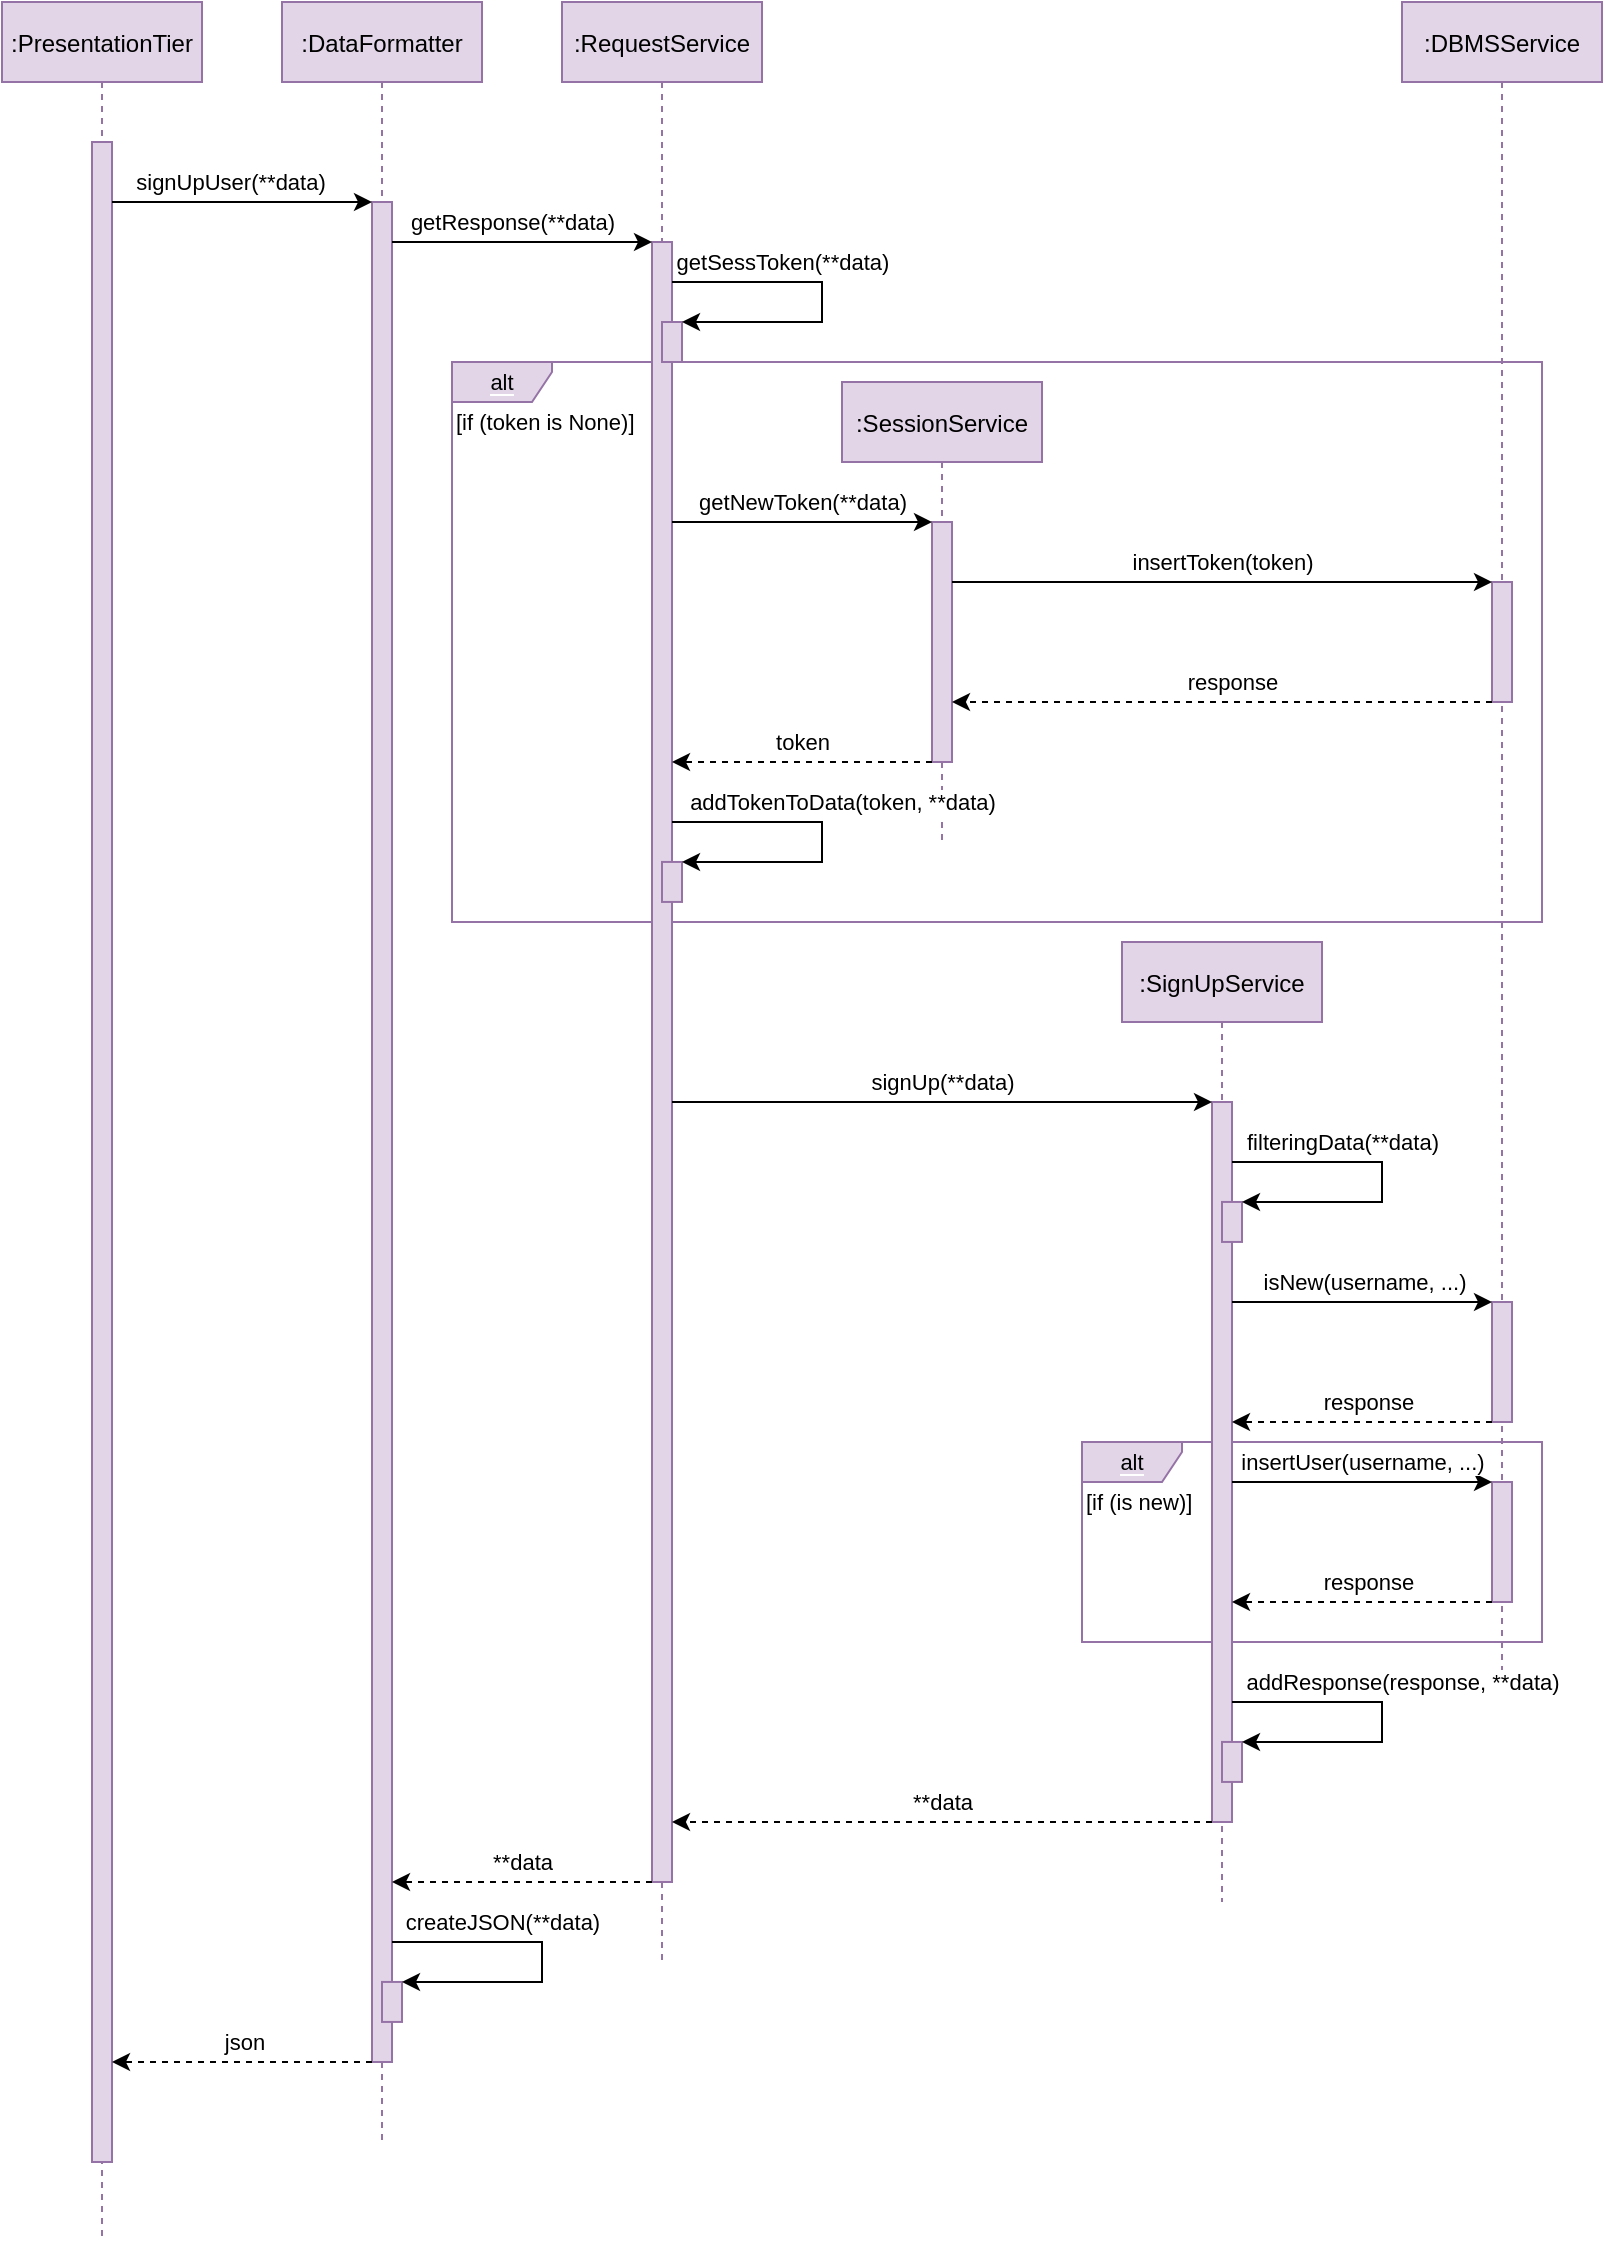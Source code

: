 <mxfile version="14.0.1" type="google"><diagram id="kgpKYQtTHZ0yAKxKKP6v" name="Page-1"><mxGraphModel dx="1737" dy="1003" grid="1" gridSize="10" guides="1" tooltips="1" connect="1" arrows="1" fold="1" page="1" pageScale="1" pageWidth="850" pageHeight="1100" math="0" shadow="0"><root><mxCell id="0"/><mxCell id="1" parent="0"/><mxCell id="bSnf9WuSvgPpQQnt3xk_-55" value="&lt;span style=&quot;background-color: rgb(225 , 213 , 231)&quot;&gt;alt&lt;/span&gt;" style="shape=umlFrame;whiteSpace=wrap;html=1;labelBackgroundColor=#ffffff;fillColor=#e1d5e7;fontSize=11;width=50;height=20;strokeColor=#9673a6;" parent="1" vertex="1"><mxGeometry x="740" y="840" width="230" height="100" as="geometry"/></mxCell><mxCell id="bSnf9WuSvgPpQQnt3xk_-14" value="&lt;span style=&quot;background-color: rgb(225 , 213 , 231)&quot;&gt;alt&lt;/span&gt;" style="shape=umlFrame;whiteSpace=wrap;html=1;labelBackgroundColor=#ffffff;fillColor=#e1d5e7;fontSize=11;width=50;height=20;strokeColor=#9673a6;" parent="1" vertex="1"><mxGeometry x="425" y="300" width="545" height="280" as="geometry"/></mxCell><mxCell id="v75avYuaqY8QhJeRMP7D-3" value=":PresentationTier" style="shape=umlLifeline;perimeter=lifelinePerimeter;container=1;collapsible=0;recursiveResize=0;rounded=0;shadow=0;strokeWidth=1;fillColor=#e1d5e7;strokeColor=#9673a6;" parent="1" vertex="1"><mxGeometry x="200" y="120" width="100" height="1120" as="geometry"/></mxCell><mxCell id="v75avYuaqY8QhJeRMP7D-4" value="" style="points=[];perimeter=orthogonalPerimeter;rounded=0;shadow=0;strokeWidth=1;fillColor=#e1d5e7;strokeColor=#9673a6;" parent="v75avYuaqY8QhJeRMP7D-3" vertex="1"><mxGeometry x="45" y="70" width="10" height="1010" as="geometry"/></mxCell><mxCell id="v75avYuaqY8QhJeRMP7D-5" value=":DataFormatter" style="shape=umlLifeline;perimeter=lifelinePerimeter;container=1;collapsible=0;recursiveResize=0;rounded=0;shadow=0;strokeWidth=1;fillColor=#e1d5e7;strokeColor=#9673a6;" parent="1" vertex="1"><mxGeometry x="340" y="120" width="100" height="1070" as="geometry"/></mxCell><mxCell id="v75avYuaqY8QhJeRMP7D-6" value="" style="points=[];perimeter=orthogonalPerimeter;rounded=0;shadow=0;strokeWidth=1;fillColor=#e1d5e7;strokeColor=#9673a6;" parent="v75avYuaqY8QhJeRMP7D-5" vertex="1"><mxGeometry x="45" y="100" width="10" height="930" as="geometry"/></mxCell><mxCell id="v75avYuaqY8QhJeRMP7D-7" value=":RequestService" style="shape=umlLifeline;perimeter=lifelinePerimeter;container=1;collapsible=0;recursiveResize=0;rounded=0;shadow=0;strokeWidth=1;fillColor=#e1d5e7;strokeColor=#9673a6;" parent="1" vertex="1"><mxGeometry x="480" y="120" width="100" height="980" as="geometry"/></mxCell><mxCell id="v75avYuaqY8QhJeRMP7D-8" value="" style="points=[];perimeter=orthogonalPerimeter;rounded=0;shadow=0;strokeWidth=1;fillColor=#e1d5e7;strokeColor=#9673a6;" parent="v75avYuaqY8QhJeRMP7D-7" vertex="1"><mxGeometry x="45" y="120" width="10" height="820" as="geometry"/></mxCell><mxCell id="v75avYuaqY8QhJeRMP7D-9" value=":SessionService" style="shape=umlLifeline;perimeter=lifelinePerimeter;container=1;collapsible=0;recursiveResize=0;rounded=0;shadow=0;strokeWidth=1;fillColor=#e1d5e7;strokeColor=#9673a6;" parent="1" vertex="1"><mxGeometry x="620" y="310" width="100" height="230" as="geometry"/></mxCell><mxCell id="v75avYuaqY8QhJeRMP7D-10" value="" style="points=[];perimeter=orthogonalPerimeter;rounded=0;shadow=0;strokeWidth=1;fillColor=#e1d5e7;strokeColor=#9673a6;" parent="v75avYuaqY8QhJeRMP7D-9" vertex="1"><mxGeometry x="45" y="70" width="10" height="120" as="geometry"/></mxCell><mxCell id="v75avYuaqY8QhJeRMP7D-11" value=":SignUpService" style="shape=umlLifeline;perimeter=lifelinePerimeter;container=1;collapsible=0;recursiveResize=0;rounded=0;shadow=0;strokeWidth=1;fillColor=#e1d5e7;strokeColor=#9673a6;" parent="1" vertex="1"><mxGeometry x="760" y="590" width="100" height="480" as="geometry"/></mxCell><mxCell id="v75avYuaqY8QhJeRMP7D-12" value="" style="points=[];perimeter=orthogonalPerimeter;rounded=0;shadow=0;strokeWidth=1;fillColor=#e1d5e7;strokeColor=#9673a6;" parent="v75avYuaqY8QhJeRMP7D-11" vertex="1"><mxGeometry x="45" y="80" width="10" height="360" as="geometry"/></mxCell><mxCell id="v75avYuaqY8QhJeRMP7D-13" value=":DBMSService" style="shape=umlLifeline;perimeter=lifelinePerimeter;container=1;collapsible=0;recursiveResize=0;rounded=0;shadow=0;strokeWidth=1;fillColor=#e1d5e7;strokeColor=#9673a6;" parent="1" vertex="1"><mxGeometry x="900" y="120" width="100" height="840" as="geometry"/></mxCell><mxCell id="v75avYuaqY8QhJeRMP7D-14" value="" style="points=[];perimeter=orthogonalPerimeter;rounded=0;shadow=0;strokeWidth=1;fillColor=#e1d5e7;strokeColor=#9673a6;" parent="v75avYuaqY8QhJeRMP7D-13" vertex="1"><mxGeometry x="45" y="290" width="10" height="60" as="geometry"/></mxCell><mxCell id="bSnf9WuSvgPpQQnt3xk_-40" value="" style="points=[];perimeter=orthogonalPerimeter;rounded=0;shadow=0;strokeWidth=1;fillColor=#e1d5e7;strokeColor=#9673a6;" parent="v75avYuaqY8QhJeRMP7D-13" vertex="1"><mxGeometry x="45" y="650" width="10" height="60" as="geometry"/></mxCell><mxCell id="bSnf9WuSvgPpQQnt3xk_-50" value="" style="points=[];perimeter=orthogonalPerimeter;rounded=0;shadow=0;strokeWidth=1;fillColor=#e1d5e7;strokeColor=#9673a6;" parent="v75avYuaqY8QhJeRMP7D-13" vertex="1"><mxGeometry x="45" y="740" width="10" height="60" as="geometry"/></mxCell><mxCell id="bSnf9WuSvgPpQQnt3xk_-51" style="edgeStyle=orthogonalEdgeStyle;rounded=0;orthogonalLoop=1;jettySize=auto;html=1;fontSize=11;" parent="v75avYuaqY8QhJeRMP7D-13" target="bSnf9WuSvgPpQQnt3xk_-50" edge="1"><mxGeometry relative="1" as="geometry"><mxPoint x="-85" y="740" as="sourcePoint"/><Array as="points"><mxPoint x="-20" y="740"/><mxPoint x="-20" y="740"/></Array></mxGeometry></mxCell><mxCell id="bSnf9WuSvgPpQQnt3xk_-52" value="insertUser(username, ...)" style="edgeLabel;html=1;align=center;verticalAlign=middle;resizable=0;points=[];fontSize=11;" parent="bSnf9WuSvgPpQQnt3xk_-51" vertex="1" connectable="0"><mxGeometry x="-0.079" relative="1" as="geometry"><mxPoint x="5.0" y="-10" as="offset"/></mxGeometry></mxCell><mxCell id="bSnf9WuSvgPpQQnt3xk_-53" style="edgeStyle=orthogonalEdgeStyle;rounded=0;orthogonalLoop=1;jettySize=auto;html=1;fontSize=11;dashed=1;" parent="v75avYuaqY8QhJeRMP7D-13" source="bSnf9WuSvgPpQQnt3xk_-50" edge="1"><mxGeometry relative="1" as="geometry"><mxPoint x="-85" y="800" as="targetPoint"/><Array as="points"><mxPoint x="-10" y="800"/><mxPoint x="-10" y="800"/></Array></mxGeometry></mxCell><mxCell id="bSnf9WuSvgPpQQnt3xk_-54" value="response" style="edgeLabel;html=1;align=center;verticalAlign=middle;resizable=0;points=[];fontSize=11;" parent="bSnf9WuSvgPpQQnt3xk_-53" vertex="1" connectable="0"><mxGeometry x="-0.037" y="1" relative="1" as="geometry"><mxPoint y="-11" as="offset"/></mxGeometry></mxCell><mxCell id="bSnf9WuSvgPpQQnt3xk_-1" style="edgeStyle=orthogonalEdgeStyle;rounded=0;orthogonalLoop=1;jettySize=auto;html=1;" parent="1" source="v75avYuaqY8QhJeRMP7D-4" target="v75avYuaqY8QhJeRMP7D-6" edge="1"><mxGeometry relative="1" as="geometry"><Array as="points"><mxPoint x="310" y="220"/><mxPoint x="310" y="220"/></Array></mxGeometry></mxCell><mxCell id="bSnf9WuSvgPpQQnt3xk_-2" value="&lt;font style=&quot;font-size: 11px&quot;&gt;signUpUser(**data)&lt;/font&gt;" style="edgeLabel;html=1;align=center;verticalAlign=middle;resizable=0;points=[];" parent="bSnf9WuSvgPpQQnt3xk_-1" vertex="1" connectable="0"><mxGeometry x="-0.095" y="1" relative="1" as="geometry"><mxPoint y="-9" as="offset"/></mxGeometry></mxCell><mxCell id="bSnf9WuSvgPpQQnt3xk_-3" style="edgeStyle=orthogonalEdgeStyle;rounded=0;orthogonalLoop=1;jettySize=auto;html=1;" parent="1" source="v75avYuaqY8QhJeRMP7D-6" target="v75avYuaqY8QhJeRMP7D-8" edge="1"><mxGeometry relative="1" as="geometry"><Array as="points"><mxPoint x="490" y="240"/><mxPoint x="490" y="240"/></Array></mxGeometry></mxCell><mxCell id="bSnf9WuSvgPpQQnt3xk_-5" value="getResponse(**data)" style="edgeLabel;html=1;align=center;verticalAlign=middle;resizable=0;points=[];fontSize=11;" parent="bSnf9WuSvgPpQQnt3xk_-3" vertex="1" connectable="0"><mxGeometry x="-0.078" relative="1" as="geometry"><mxPoint y="-10" as="offset"/></mxGeometry></mxCell><mxCell id="bSnf9WuSvgPpQQnt3xk_-10" value="" style="points=[];perimeter=orthogonalPerimeter;rounded=0;shadow=0;strokeWidth=1;fillColor=#e1d5e7;strokeColor=#9673a6;" parent="1" vertex="1"><mxGeometry x="530" y="280" width="10" height="20" as="geometry"/></mxCell><mxCell id="bSnf9WuSvgPpQQnt3xk_-11" style="edgeStyle=orthogonalEdgeStyle;rounded=0;orthogonalLoop=1;jettySize=auto;html=1;fontSize=11;" parent="1" source="v75avYuaqY8QhJeRMP7D-8" target="bSnf9WuSvgPpQQnt3xk_-10" edge="1"><mxGeometry relative="1" as="geometry"><Array as="points"><mxPoint x="610" y="260"/><mxPoint x="610" y="280"/></Array></mxGeometry></mxCell><mxCell id="bSnf9WuSvgPpQQnt3xk_-12" value="getSessToken(**data)" style="edgeLabel;html=1;align=center;verticalAlign=middle;resizable=0;points=[];fontSize=11;" parent="bSnf9WuSvgPpQQnt3xk_-11" vertex="1" connectable="0"><mxGeometry x="-0.648" y="1" relative="1" as="geometry"><mxPoint x="25.83" y="-9" as="offset"/></mxGeometry></mxCell><mxCell id="bSnf9WuSvgPpQQnt3xk_-15" value="[if (token is None)]" style="text;html=1;align=left;verticalAlign=middle;resizable=0;points=[];autosize=1;fontSize=11;" parent="1" vertex="1"><mxGeometry x="425" y="320" width="110" height="20" as="geometry"/></mxCell><mxCell id="bSnf9WuSvgPpQQnt3xk_-23" style="edgeStyle=orthogonalEdgeStyle;rounded=0;orthogonalLoop=1;jettySize=auto;html=1;fontSize=11;" parent="1" edge="1"><mxGeometry relative="1" as="geometry"><mxPoint x="535" y="379.999" as="sourcePoint"/><mxPoint x="665" y="379.999" as="targetPoint"/><Array as="points"><mxPoint x="600" y="379.97"/><mxPoint x="600" y="379.97"/></Array></mxGeometry></mxCell><mxCell id="bSnf9WuSvgPpQQnt3xk_-24" value="getNewToken(**data)" style="edgeLabel;html=1;align=center;verticalAlign=middle;resizable=0;points=[];fontSize=11;" parent="bSnf9WuSvgPpQQnt3xk_-23" vertex="1" connectable="0"><mxGeometry x="-0.228" y="1" relative="1" as="geometry"><mxPoint x="14.71" y="-9" as="offset"/></mxGeometry></mxCell><mxCell id="bSnf9WuSvgPpQQnt3xk_-25" style="edgeStyle=orthogonalEdgeStyle;rounded=0;orthogonalLoop=1;jettySize=auto;html=1;fontSize=11;" parent="1" source="v75avYuaqY8QhJeRMP7D-10" target="v75avYuaqY8QhJeRMP7D-14" edge="1"><mxGeometry relative="1" as="geometry"><Array as="points"><mxPoint x="820" y="410"/><mxPoint x="820" y="410"/></Array></mxGeometry></mxCell><mxCell id="bSnf9WuSvgPpQQnt3xk_-27" value="insertToken(token)" style="edgeLabel;html=1;align=center;verticalAlign=middle;resizable=0;points=[];fontSize=11;" parent="bSnf9WuSvgPpQQnt3xk_-25" vertex="1" connectable="0"><mxGeometry x="-0.079" relative="1" as="geometry"><mxPoint x="10.6" y="-10.03" as="offset"/></mxGeometry></mxCell><mxCell id="bSnf9WuSvgPpQQnt3xk_-28" style="edgeStyle=orthogonalEdgeStyle;rounded=0;orthogonalLoop=1;jettySize=auto;html=1;fontSize=11;dashed=1;" parent="1" source="v75avYuaqY8QhJeRMP7D-14" target="v75avYuaqY8QhJeRMP7D-10" edge="1"><mxGeometry relative="1" as="geometry"><Array as="points"><mxPoint x="730" y="470"/><mxPoint x="730" y="470"/></Array></mxGeometry></mxCell><mxCell id="bSnf9WuSvgPpQQnt3xk_-29" value="response" style="edgeLabel;html=1;align=center;verticalAlign=middle;resizable=0;points=[];fontSize=11;" parent="bSnf9WuSvgPpQQnt3xk_-28" vertex="1" connectable="0"><mxGeometry x="-0.037" y="1" relative="1" as="geometry"><mxPoint y="-11" as="offset"/></mxGeometry></mxCell><mxCell id="bSnf9WuSvgPpQQnt3xk_-30" style="edgeStyle=orthogonalEdgeStyle;rounded=0;orthogonalLoop=1;jettySize=auto;html=1;dashed=1;fontSize=11;" parent="1" source="v75avYuaqY8QhJeRMP7D-10" target="v75avYuaqY8QhJeRMP7D-8" edge="1"><mxGeometry relative="1" as="geometry"><Array as="points"><mxPoint x="630" y="500"/><mxPoint x="630" y="500"/></Array></mxGeometry></mxCell><mxCell id="bSnf9WuSvgPpQQnt3xk_-31" value="token" style="edgeLabel;html=1;align=center;verticalAlign=middle;resizable=0;points=[];fontSize=11;" parent="bSnf9WuSvgPpQQnt3xk_-30" vertex="1" connectable="0"><mxGeometry x="-0.061" relative="1" as="geometry"><mxPoint x="-3.8" y="-10" as="offset"/></mxGeometry></mxCell><mxCell id="bSnf9WuSvgPpQQnt3xk_-32" value="" style="points=[];perimeter=orthogonalPerimeter;rounded=0;shadow=0;strokeWidth=1;fillColor=#e1d5e7;strokeColor=#9673a6;" parent="1" vertex="1"><mxGeometry x="530" y="549.97" width="10" height="20" as="geometry"/></mxCell><mxCell id="bSnf9WuSvgPpQQnt3xk_-33" style="edgeStyle=orthogonalEdgeStyle;rounded=0;orthogonalLoop=1;jettySize=auto;html=1;fontSize=11;" parent="1" target="bSnf9WuSvgPpQQnt3xk_-32" edge="1"><mxGeometry relative="1" as="geometry"><mxPoint x="535" y="529.999" as="sourcePoint"/><Array as="points"><mxPoint x="610" y="530"/><mxPoint x="610" y="550"/></Array></mxGeometry></mxCell><mxCell id="bSnf9WuSvgPpQQnt3xk_-34" value="addTokenToData(token, **data)" style="edgeLabel;html=1;align=center;verticalAlign=middle;resizable=0;points=[];fontSize=11;" parent="bSnf9WuSvgPpQQnt3xk_-33" vertex="1" connectable="0"><mxGeometry x="-0.648" y="1" relative="1" as="geometry"><mxPoint x="55.8" y="-9" as="offset"/></mxGeometry></mxCell><mxCell id="bSnf9WuSvgPpQQnt3xk_-35" style="edgeStyle=orthogonalEdgeStyle;rounded=0;orthogonalLoop=1;jettySize=auto;html=1;fontSize=11;" parent="1" source="v75avYuaqY8QhJeRMP7D-8" target="v75avYuaqY8QhJeRMP7D-12" edge="1"><mxGeometry relative="1" as="geometry"><Array as="points"><mxPoint x="740" y="670"/><mxPoint x="740" y="670"/></Array></mxGeometry></mxCell><mxCell id="bSnf9WuSvgPpQQnt3xk_-36" value="signUp(**data)" style="edgeLabel;html=1;align=center;verticalAlign=middle;resizable=0;points=[];fontSize=11;" parent="bSnf9WuSvgPpQQnt3xk_-35" vertex="1" connectable="0"><mxGeometry x="-0.1" y="-2" relative="1" as="geometry"><mxPoint x="13.62" y="-12.03" as="offset"/></mxGeometry></mxCell><mxCell id="bSnf9WuSvgPpQQnt3xk_-37" value="" style="points=[];perimeter=orthogonalPerimeter;rounded=0;shadow=0;strokeWidth=1;fillColor=#e1d5e7;strokeColor=#9673a6;" parent="1" vertex="1"><mxGeometry x="810" y="719.97" width="10" height="20" as="geometry"/></mxCell><mxCell id="bSnf9WuSvgPpQQnt3xk_-38" style="edgeStyle=orthogonalEdgeStyle;rounded=0;orthogonalLoop=1;jettySize=auto;html=1;fontSize=11;" parent="1" target="bSnf9WuSvgPpQQnt3xk_-37" edge="1"><mxGeometry relative="1" as="geometry"><mxPoint x="815" y="699.999" as="sourcePoint"/><Array as="points"><mxPoint x="890" y="700"/><mxPoint x="890" y="720"/></Array></mxGeometry></mxCell><mxCell id="bSnf9WuSvgPpQQnt3xk_-39" value="filteringData(**data)" style="edgeLabel;html=1;align=center;verticalAlign=middle;resizable=0;points=[];fontSize=11;" parent="bSnf9WuSvgPpQQnt3xk_-38" vertex="1" connectable="0"><mxGeometry x="-0.648" y="1" relative="1" as="geometry"><mxPoint x="25.34" y="-9" as="offset"/></mxGeometry></mxCell><mxCell id="bSnf9WuSvgPpQQnt3xk_-41" style="edgeStyle=orthogonalEdgeStyle;rounded=0;orthogonalLoop=1;jettySize=auto;html=1;fontSize=11;" parent="1" source="v75avYuaqY8QhJeRMP7D-12" target="bSnf9WuSvgPpQQnt3xk_-40" edge="1"><mxGeometry relative="1" as="geometry"><mxPoint x="810" y="770" as="sourcePoint"/><Array as="points"><mxPoint x="880" y="770"/><mxPoint x="880" y="770"/></Array></mxGeometry></mxCell><mxCell id="bSnf9WuSvgPpQQnt3xk_-42" value="isNew(username, ...)" style="edgeLabel;html=1;align=center;verticalAlign=middle;resizable=0;points=[];fontSize=11;" parent="bSnf9WuSvgPpQQnt3xk_-41" vertex="1" connectable="0"><mxGeometry x="-0.079" relative="1" as="geometry"><mxPoint x="5.28" y="-10" as="offset"/></mxGeometry></mxCell><mxCell id="bSnf9WuSvgPpQQnt3xk_-43" style="edgeStyle=orthogonalEdgeStyle;rounded=0;orthogonalLoop=1;jettySize=auto;html=1;fontSize=11;dashed=1;" parent="1" source="bSnf9WuSvgPpQQnt3xk_-40" target="v75avYuaqY8QhJeRMP7D-12" edge="1"><mxGeometry relative="1" as="geometry"><mxPoint x="675" y="830.034" as="targetPoint"/><Array as="points"><mxPoint x="890" y="830"/><mxPoint x="890" y="830"/></Array></mxGeometry></mxCell><mxCell id="bSnf9WuSvgPpQQnt3xk_-44" value="response" style="edgeLabel;html=1;align=center;verticalAlign=middle;resizable=0;points=[];fontSize=11;" parent="bSnf9WuSvgPpQQnt3xk_-43" vertex="1" connectable="0"><mxGeometry x="-0.037" y="1" relative="1" as="geometry"><mxPoint y="-11" as="offset"/></mxGeometry></mxCell><mxCell id="bSnf9WuSvgPpQQnt3xk_-48" style="edgeStyle=orthogonalEdgeStyle;rounded=0;orthogonalLoop=1;jettySize=auto;html=1;fontSize=11;dashed=1;" parent="1" edge="1"><mxGeometry relative="1" as="geometry"><mxPoint x="805" y="1030" as="sourcePoint"/><mxPoint x="535" y="1030" as="targetPoint"/><Array as="points"><mxPoint x="600" y="1030"/><mxPoint x="600" y="1030"/></Array></mxGeometry></mxCell><mxCell id="bSnf9WuSvgPpQQnt3xk_-49" value="**data" style="edgeLabel;html=1;align=center;verticalAlign=middle;resizable=0;points=[];fontSize=11;" parent="bSnf9WuSvgPpQQnt3xk_-48" vertex="1" connectable="0"><mxGeometry x="0.088" y="1" relative="1" as="geometry"><mxPoint x="11.9" y="-11.03" as="offset"/></mxGeometry></mxCell><mxCell id="bSnf9WuSvgPpQQnt3xk_-58" value="[if (is new)]" style="text;html=1;align=left;verticalAlign=middle;resizable=0;points=[];autosize=1;fontSize=11;" parent="1" vertex="1"><mxGeometry x="740" y="860" width="70" height="20" as="geometry"/></mxCell><mxCell id="bSnf9WuSvgPpQQnt3xk_-59" value="" style="points=[];perimeter=orthogonalPerimeter;rounded=0;shadow=0;strokeWidth=1;fillColor=#e1d5e7;strokeColor=#9673a6;" parent="1" vertex="1"><mxGeometry x="810" y="989.97" width="10" height="20" as="geometry"/></mxCell><mxCell id="bSnf9WuSvgPpQQnt3xk_-60" style="edgeStyle=orthogonalEdgeStyle;rounded=0;orthogonalLoop=1;jettySize=auto;html=1;fontSize=11;" parent="1" target="bSnf9WuSvgPpQQnt3xk_-59" edge="1"><mxGeometry relative="1" as="geometry"><mxPoint x="815" y="969.999" as="sourcePoint"/><Array as="points"><mxPoint x="890" y="970"/><mxPoint x="890" y="990"/></Array></mxGeometry></mxCell><mxCell id="bSnf9WuSvgPpQQnt3xk_-61" value="addResponse(response, **data)" style="edgeLabel;html=1;align=center;verticalAlign=middle;resizable=0;points=[];fontSize=11;" parent="bSnf9WuSvgPpQQnt3xk_-60" vertex="1" connectable="0"><mxGeometry x="-0.648" y="1" relative="1" as="geometry"><mxPoint x="55.8" y="-9" as="offset"/></mxGeometry></mxCell><mxCell id="bSnf9WuSvgPpQQnt3xk_-62" style="edgeStyle=orthogonalEdgeStyle;rounded=0;orthogonalLoop=1;jettySize=auto;html=1;dashed=1;fontSize=11;" parent="1" source="v75avYuaqY8QhJeRMP7D-8" target="v75avYuaqY8QhJeRMP7D-6" edge="1"><mxGeometry relative="1" as="geometry"><Array as="points"><mxPoint x="450" y="1060"/><mxPoint x="450" y="1060"/></Array></mxGeometry></mxCell><mxCell id="bSnf9WuSvgPpQQnt3xk_-63" value="**data" style="edgeLabel;html=1;align=center;verticalAlign=middle;resizable=0;points=[];fontSize=11;" parent="bSnf9WuSvgPpQQnt3xk_-62" vertex="1" connectable="0"><mxGeometry x="-0.127" y="3" relative="1" as="geometry"><mxPoint x="-8.33" y="-13" as="offset"/></mxGeometry></mxCell><mxCell id="bSnf9WuSvgPpQQnt3xk_-64" value="" style="points=[];perimeter=orthogonalPerimeter;rounded=0;shadow=0;strokeWidth=1;fillColor=#e1d5e7;strokeColor=#9673a6;" parent="1" vertex="1"><mxGeometry x="390" y="1109.97" width="10" height="20" as="geometry"/></mxCell><mxCell id="bSnf9WuSvgPpQQnt3xk_-65" style="edgeStyle=orthogonalEdgeStyle;rounded=0;orthogonalLoop=1;jettySize=auto;html=1;fontSize=11;" parent="1" target="bSnf9WuSvgPpQQnt3xk_-64" edge="1"><mxGeometry relative="1" as="geometry"><mxPoint x="395" y="1089.999" as="sourcePoint"/><Array as="points"><mxPoint x="470" y="1090"/><mxPoint x="470" y="1110"/></Array></mxGeometry></mxCell><mxCell id="bSnf9WuSvgPpQQnt3xk_-66" value="createJSON(**data)" style="edgeLabel;html=1;align=center;verticalAlign=middle;resizable=0;points=[];fontSize=11;" parent="bSnf9WuSvgPpQQnt3xk_-65" vertex="1" connectable="0"><mxGeometry x="-0.648" y="1" relative="1" as="geometry"><mxPoint x="25.34" y="-9" as="offset"/></mxGeometry></mxCell><mxCell id="bSnf9WuSvgPpQQnt3xk_-67" style="edgeStyle=orthogonalEdgeStyle;rounded=0;orthogonalLoop=1;jettySize=auto;html=1;dashed=1;fontSize=11;" parent="1" source="v75avYuaqY8QhJeRMP7D-6" target="v75avYuaqY8QhJeRMP7D-4" edge="1"><mxGeometry relative="1" as="geometry"><Array as="points"><mxPoint x="320" y="1150"/><mxPoint x="320" y="1150"/></Array></mxGeometry></mxCell><mxCell id="bSnf9WuSvgPpQQnt3xk_-68" value="json" style="edgeLabel;html=1;align=center;verticalAlign=middle;resizable=0;points=[];fontSize=11;" parent="bSnf9WuSvgPpQQnt3xk_-67" vertex="1" connectable="0"><mxGeometry x="-0.12" y="1" relative="1" as="geometry"><mxPoint x="-7.67" y="-11" as="offset"/></mxGeometry></mxCell></root></mxGraphModel></diagram></mxfile>